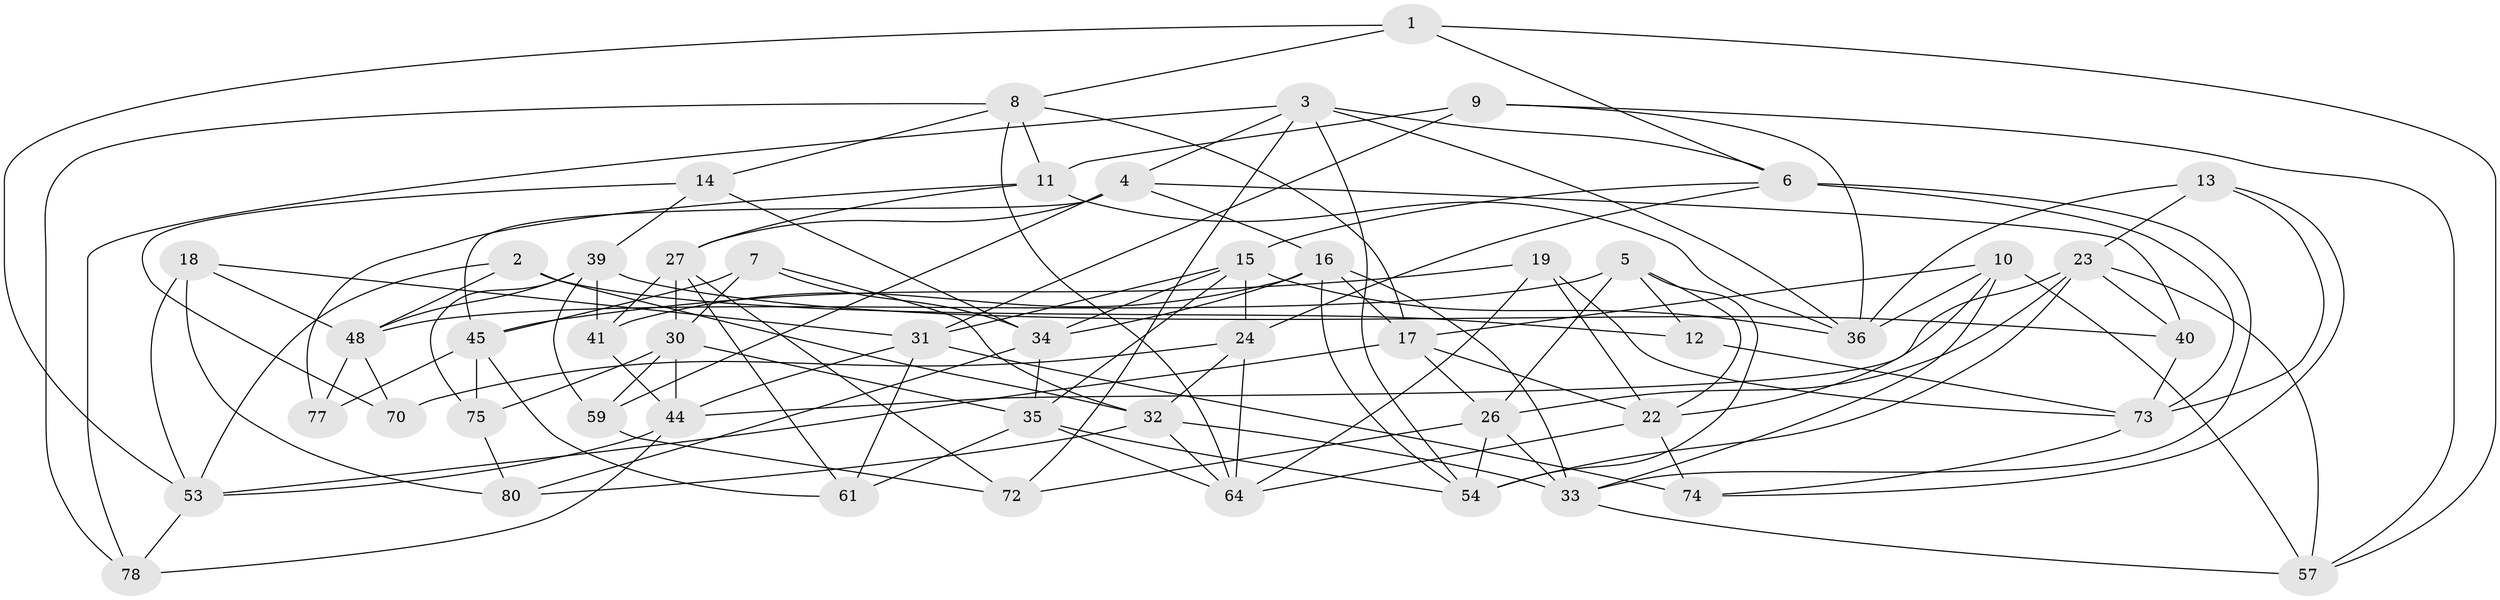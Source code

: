 // Generated by graph-tools (version 1.1) at 2025/52/02/27/25 19:52:29]
// undirected, 51 vertices, 129 edges
graph export_dot {
graph [start="1"]
  node [color=gray90,style=filled];
  1;
  2;
  3 [super="+52"];
  4 [super="+20"];
  5 [super="+47"];
  6 [super="+67"];
  7;
  8 [super="+55"];
  9;
  10 [super="+21"];
  11 [super="+51"];
  12;
  13;
  14;
  15 [super="+46"];
  16 [super="+81"];
  17 [super="+37"];
  18;
  19;
  22 [super="+25"];
  23 [super="+28"];
  24 [super="+49"];
  26 [super="+65"];
  27 [super="+29"];
  30 [super="+42"];
  31 [super="+56"];
  32 [super="+68"];
  33 [super="+58"];
  34 [super="+79"];
  35 [super="+38"];
  36 [super="+50"];
  39 [super="+43"];
  40;
  41;
  44 [super="+82"];
  45 [super="+71"];
  48 [super="+66"];
  53 [super="+60"];
  54 [super="+63"];
  57 [super="+62"];
  59;
  61;
  64 [super="+69"];
  70;
  72;
  73 [super="+76"];
  74;
  75;
  77;
  78;
  80;
  1 -- 6;
  1 -- 53;
  1 -- 8;
  1 -- 57;
  2 -- 48;
  2 -- 12;
  2 -- 32;
  2 -- 53;
  3 -- 36;
  3 -- 4;
  3 -- 72;
  3 -- 54;
  3 -- 78;
  3 -- 6;
  4 -- 40;
  4 -- 16;
  4 -- 27;
  4 -- 59;
  4 -- 45;
  5 -- 12 [weight=2];
  5 -- 22;
  5 -- 48;
  5 -- 26;
  5 -- 54;
  6 -- 73;
  6 -- 24;
  6 -- 33;
  6 -- 15;
  7 -- 32;
  7 -- 45;
  7 -- 30;
  7 -- 34;
  8 -- 78;
  8 -- 14;
  8 -- 17;
  8 -- 64;
  8 -- 11;
  9 -- 31;
  9 -- 36;
  9 -- 57;
  9 -- 11;
  10 -- 33;
  10 -- 57 [weight=2];
  10 -- 36;
  10 -- 17;
  10 -- 22;
  11 -- 77 [weight=2];
  11 -- 36;
  11 -- 27;
  12 -- 73;
  13 -- 36;
  13 -- 23;
  13 -- 74;
  13 -- 73;
  14 -- 39;
  14 -- 70;
  14 -- 34;
  15 -- 36;
  15 -- 24;
  15 -- 34;
  15 -- 31;
  15 -- 35;
  16 -- 17;
  16 -- 33;
  16 -- 34;
  16 -- 41;
  16 -- 54;
  17 -- 22;
  17 -- 53;
  17 -- 26;
  18 -- 80;
  18 -- 31;
  18 -- 53;
  18 -- 48;
  19 -- 64;
  19 -- 73;
  19 -- 22;
  19 -- 45;
  22 -- 74;
  22 -- 64;
  23 -- 57;
  23 -- 40;
  23 -- 44;
  23 -- 54;
  23 -- 26;
  24 -- 64;
  24 -- 70 [weight=2];
  24 -- 32;
  26 -- 54;
  26 -- 33;
  26 -- 72;
  27 -- 30;
  27 -- 72;
  27 -- 41;
  27 -- 61;
  30 -- 75;
  30 -- 59;
  30 -- 35;
  30 -- 44;
  31 -- 74;
  31 -- 61;
  31 -- 44;
  32 -- 80;
  32 -- 64;
  32 -- 33;
  33 -- 57;
  34 -- 80;
  34 -- 35;
  35 -- 61;
  35 -- 54;
  35 -- 64;
  39 -- 75;
  39 -- 41;
  39 -- 40;
  39 -- 48;
  39 -- 59;
  40 -- 73;
  41 -- 44;
  44 -- 78;
  44 -- 53;
  45 -- 75;
  45 -- 61;
  45 -- 77;
  48 -- 77;
  48 -- 70;
  53 -- 78;
  59 -- 72;
  73 -- 74;
  75 -- 80;
}
